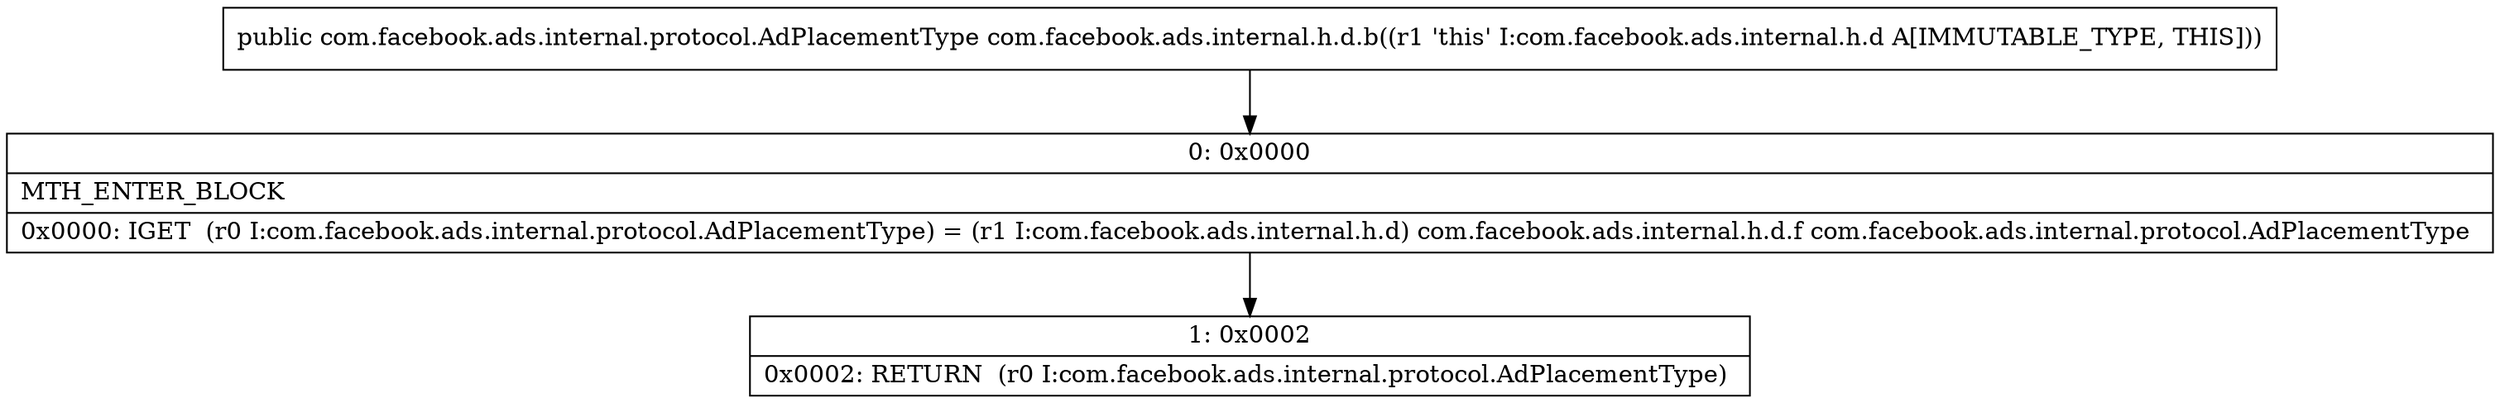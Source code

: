 digraph "CFG forcom.facebook.ads.internal.h.d.b()Lcom\/facebook\/ads\/internal\/protocol\/AdPlacementType;" {
Node_0 [shape=record,label="{0\:\ 0x0000|MTH_ENTER_BLOCK\l|0x0000: IGET  (r0 I:com.facebook.ads.internal.protocol.AdPlacementType) = (r1 I:com.facebook.ads.internal.h.d) com.facebook.ads.internal.h.d.f com.facebook.ads.internal.protocol.AdPlacementType \l}"];
Node_1 [shape=record,label="{1\:\ 0x0002|0x0002: RETURN  (r0 I:com.facebook.ads.internal.protocol.AdPlacementType) \l}"];
MethodNode[shape=record,label="{public com.facebook.ads.internal.protocol.AdPlacementType com.facebook.ads.internal.h.d.b((r1 'this' I:com.facebook.ads.internal.h.d A[IMMUTABLE_TYPE, THIS])) }"];
MethodNode -> Node_0;
Node_0 -> Node_1;
}

